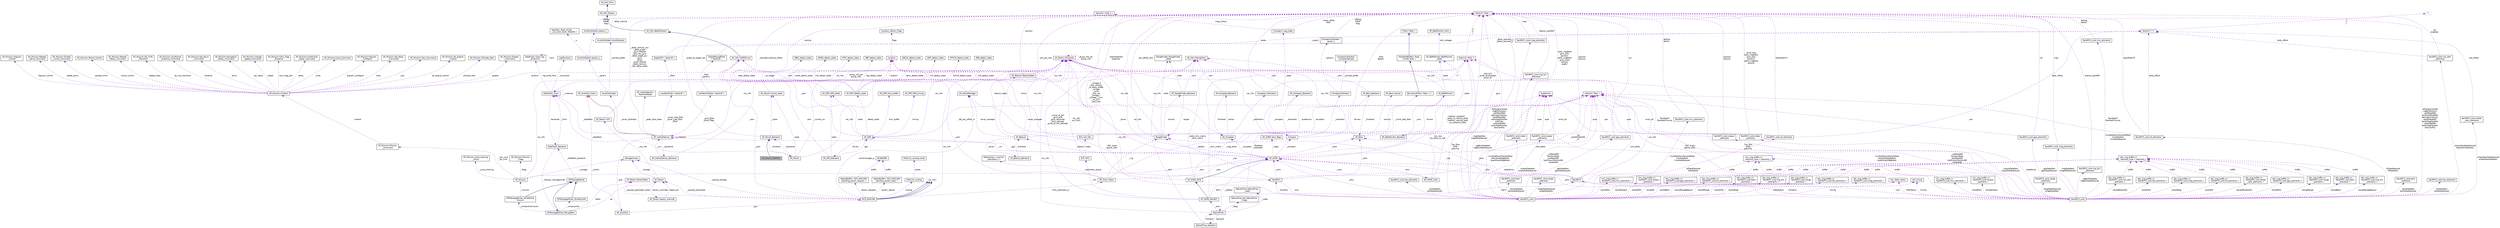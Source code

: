 digraph "AP_Mount_SToRM32"
{
 // INTERACTIVE_SVG=YES
  edge [fontname="Helvetica",fontsize="10",labelfontname="Helvetica",labelfontsize="10"];
  node [fontname="Helvetica",fontsize="10",shape=record];
  Node1 [label="AP_Mount_SToRM32",height=0.2,width=0.4,color="black", fillcolor="grey75", style="filled", fontcolor="black"];
  Node2 -> Node1 [dir="back",color="midnightblue",fontsize="10",style="solid",fontname="Helvetica"];
  Node2 [label="AP_Mount_Backend",height=0.2,width=0.4,color="black", fillcolor="white", style="filled",URL="$classAP__Mount__Backend.html"];
  Node3 -> Node2 [dir="back",color="darkorchid3",fontsize="10",style="dashed",label=" _frontend" ,fontname="Helvetica"];
  Node3 [label="AP_Mount",height=0.2,width=0.4,color="black", fillcolor="white", style="filled",URL="$classAP__Mount.html"];
  Node4 -> Node3 [dir="back",color="darkorchid3",fontsize="10",style="dashed",label=" _dataflash" ,fontname="Helvetica"];
  Node4 [label="DataFlash_Class",height=0.2,width=0.4,color="black", fillcolor="white", style="filled",URL="$classDataFlash__Class.html"];
  Node5 -> Node4 [dir="back",color="darkorchid3",fontsize="10",style="dashed",label=" log_write_fmts" ,fontname="Helvetica"];
  Node5 [label="DataFlash_Class::log\l_write_fmt",height=0.2,width=0.4,color="black", fillcolor="white", style="filled",URL="$structDataFlash__Class_1_1log__write__fmt.html"];
  Node5 -> Node5 [dir="back",color="darkorchid3",fontsize="10",style="dashed",label=" next" ,fontname="Helvetica"];
  Node6 -> Node4 [dir="back",color="darkorchid3",fontsize="10",style="dashed",label=" _structures" ,fontname="Helvetica"];
  Node6 [label="LogStructure",height=0.2,width=0.4,color="black", fillcolor="white", style="filled",URL="$structLogStructure.html"];
  Node4 -> Node4 [dir="back",color="darkorchid3",fontsize="10",style="dashed",label=" _instance" ,fontname="Helvetica"];
  Node7 -> Node4 [dir="back",color="darkorchid3",fontsize="10",style="dashed",label=" backends" ,fontname="Helvetica"];
  Node7 [label="DataFlash_Backend",height=0.2,width=0.4,color="black", fillcolor="white", style="filled",URL="$classDataFlash__Backend.html"];
  Node4 -> Node7 [dir="back",color="darkorchid3",fontsize="10",style="dashed",label=" _front" ,fontname="Helvetica"];
  Node8 -> Node7 [dir="back",color="darkorchid3",fontsize="10",style="dashed",label=" _startup_messagewriter" ,fontname="Helvetica"];
  Node8 [label="DFMessageWriter_DFLogStart",height=0.2,width=0.4,color="black", fillcolor="white", style="filled",URL="$classDFMessageWriter__DFLogStart.html"];
  Node9 -> Node8 [dir="back",color="midnightblue",fontsize="10",style="solid",fontname="Helvetica"];
  Node9 [label="DFMessageWriter",height=0.2,width=0.4,color="black", fillcolor="white", style="filled",URL="$classDFMessageWriter.html"];
  Node7 -> Node9 [dir="back",color="darkorchid3",fontsize="10",style="dashed",label=" _dataflash_backend" ,fontname="Helvetica"];
  Node10 -> Node8 [dir="back",color="darkorchid3",fontsize="10",style="dashed",label=" _writeentiremission" ,fontname="Helvetica"];
  Node10 [label="DFMessageWriter_WriteEntire\lMission",height=0.2,width=0.4,color="black", fillcolor="white", style="filled",URL="$classDFMessageWriter__WriteEntireMission.html"];
  Node9 -> Node10 [dir="back",color="midnightblue",fontsize="10",style="solid",fontname="Helvetica"];
  Node11 -> Node10 [dir="back",color="darkorchid3",fontsize="10",style="dashed",label=" _mission" ,fontname="Helvetica"];
  Node11 [label="AP_Mission",height=0.2,width=0.4,color="black", fillcolor="white", style="filled",URL="$classAP__Mission.html",tooltip="Object managing Mission. "];
  Node12 -> Node11 [dir="back",color="darkorchid3",fontsize="10",style="dashed",label=" _storage" ,fontname="Helvetica"];
  Node12 [label="StorageAccess",height=0.2,width=0.4,color="black", fillcolor="white", style="filled",URL="$classStorageAccess.html"];
  Node13 -> Node11 [dir="back",color="darkorchid3",fontsize="10",style="dashed",label=" _nav_cmd\n_do_cmd" ,fontname="Helvetica"];
  Node13 [label="AP_Mission::Mission\l_Command",height=0.2,width=0.4,color="black", fillcolor="white", style="filled",URL="$structAP__Mission_1_1Mission__Command.html"];
  Node14 -> Node13 [dir="back",color="darkorchid3",fontsize="10",style="dashed",label=" content" ,fontname="Helvetica"];
  Node14 [label="AP_Mission::Content",height=0.2,width=0.4,color="black", fillcolor="white", style="filled",URL="$unionAP__Mission_1_1Content.html"];
  Node15 -> Node14 [dir="back",color="darkorchid3",fontsize="10",style="dashed",label=" guided_limits" ,fontname="Helvetica"];
  Node15 [label="AP_Mission::Guided\l_Limits_Command",height=0.2,width=0.4,color="black", fillcolor="white", style="filled",URL="$structAP__Mission_1_1Guided__Limits__Command.html"];
  Node16 -> Node14 [dir="back",color="darkorchid3",fontsize="10",style="dashed",label=" mount_control" ,fontname="Helvetica"];
  Node16 [label="AP_Mission::Mount_Control",height=0.2,width=0.4,color="black", fillcolor="white", style="filled",URL="$structAP__Mission_1_1Mount__Control.html"];
  Node17 -> Node14 [dir="back",color="darkorchid3",fontsize="10",style="dashed",label=" repeat_relay" ,fontname="Helvetica"];
  Node17 [label="AP_Mission::Repeat\l_Relay_Command",height=0.2,width=0.4,color="black", fillcolor="white", style="filled",URL="$structAP__Mission_1_1Repeat__Relay__Command.html"];
  Node18 -> Node14 [dir="back",color="darkorchid3",fontsize="10",style="dashed",label=" do_vtol_transition" ,fontname="Helvetica"];
  Node18 [label="AP_Mission::Do_VTOL\l_Transition",height=0.2,width=0.4,color="black", fillcolor="white", style="filled",URL="$structAP__Mission_1_1Do__VTOL__Transition.html"];
  Node19 -> Node14 [dir="back",color="darkorchid3",fontsize="10",style="dashed",label=" distance" ,fontname="Helvetica"];
  Node19 [label="AP_Mission::Conditional\l_Distance_Command",height=0.2,width=0.4,color="black", fillcolor="white", style="filled",URL="$structAP__Mission_1_1Conditional__Distance__Command.html"];
  Node20 -> Node14 [dir="back",color="darkorchid3",fontsize="10",style="dashed",label=" servo" ,fontname="Helvetica"];
  Node20 [label="AP_Mission::Set_Servo\l_Command",height=0.2,width=0.4,color="black", fillcolor="white", style="filled",URL="$structAP__Mission_1_1Set__Servo__Command.html"];
  Node21 -> Node14 [dir="back",color="darkorchid3",fontsize="10",style="dashed",label=" nav_delay" ,fontname="Helvetica"];
  Node21 [label="AP_Mission::Navigation\l_Delay_Command",height=0.2,width=0.4,color="black", fillcolor="white", style="filled",URL="$structAP__Mission_1_1Navigation__Delay__Command.html"];
  Node22 -> Node14 [dir="back",color="darkorchid3",fontsize="10",style="dashed",label=" speed" ,fontname="Helvetica"];
  Node22 [label="AP_Mission::Change\l_Speed_Command",height=0.2,width=0.4,color="black", fillcolor="white", style="filled",URL="$structAP__Mission_1_1Change__Speed__Command.html"];
  Node23 -> Node14 [dir="back",color="darkorchid3",fontsize="10",style="dashed",label=" cam_trigg_dist" ,fontname="Helvetica"];
  Node23 [label="AP_Mission::Cam_Trigg\l_Distance",height=0.2,width=0.4,color="black", fillcolor="white", style="filled",URL="$structAP__Mission_1_1Cam__Trigg__Distance.html"];
  Node24 -> Node14 [dir="back",color="darkorchid3",fontsize="10",style="dashed",label=" delay" ,fontname="Helvetica"];
  Node24 [label="AP_Mission::Conditional\l_Delay_Command",height=0.2,width=0.4,color="black", fillcolor="white", style="filled",URL="$structAP__Mission_1_1Conditional__Delay__Command.html"];
  Node25 -> Node14 [dir="back",color="darkorchid3",fontsize="10",style="dashed",label=" jump" ,fontname="Helvetica"];
  Node25 [label="AP_Mission::Jump_Command",height=0.2,width=0.4,color="black", fillcolor="white", style="filled",URL="$structAP__Mission_1_1Jump__Command.html"];
  Node26 -> Node14 [dir="back",color="darkorchid3",fontsize="10",style="dashed",label=" location" ,fontname="Helvetica"];
  Node26 [label="Location",height=0.2,width=0.4,color="black", fillcolor="white", style="filled",URL="$structLocation.html"];
  Node27 -> Node26 [dir="back",color="darkorchid3",fontsize="10",style="dashed",label=" flags" ,fontname="Helvetica"];
  Node27 [label="Location_Option_Flags",height=0.2,width=0.4,color="black", fillcolor="white", style="filled",URL="$structLocation__Option__Flags.html"];
  Node28 -> Node14 [dir="back",color="darkorchid3",fontsize="10",style="dashed",label=" digicam_configure" ,fontname="Helvetica"];
  Node28 [label="AP_Mission::Digicam\l_Configure",height=0.2,width=0.4,color="black", fillcolor="white", style="filled",URL="$structAP__Mission_1_1Digicam__Configure.html"];
  Node29 -> Node14 [dir="back",color="darkorchid3",fontsize="10",style="dashed",label=" relay" ,fontname="Helvetica"];
  Node29 [label="AP_Mission::Set_Relay\l_Command",height=0.2,width=0.4,color="black", fillcolor="white", style="filled",URL="$structAP__Mission_1_1Set__Relay__Command.html"];
  Node30 -> Node14 [dir="back",color="darkorchid3",fontsize="10",style="dashed",label=" yaw" ,fontname="Helvetica"];
  Node30 [label="AP_Mission::Yaw_Command",height=0.2,width=0.4,color="black", fillcolor="white", style="filled",URL="$structAP__Mission_1_1Yaw__Command.html"];
  Node31 -> Node14 [dir="back",color="darkorchid3",fontsize="10",style="dashed",label=" do_engine_control" ,fontname="Helvetica"];
  Node31 [label="AP_Mission::Do_Engine\l_Control",height=0.2,width=0.4,color="black", fillcolor="white", style="filled",URL="$structAP__Mission_1_1Do__Engine__Control.html"];
  Node32 -> Node14 [dir="back",color="darkorchid3",fontsize="10",style="dashed",label=" altitude_wait" ,fontname="Helvetica"];
  Node32 [label="AP_Mission::Altitude_Wait",height=0.2,width=0.4,color="black", fillcolor="white", style="filled",URL="$structAP__Mission_1_1Altitude__Wait.html"];
  Node33 -> Node14 [dir="back",color="darkorchid3",fontsize="10",style="dashed",label=" gripper" ,fontname="Helvetica"];
  Node33 [label="AP_Mission::Gripper\l_Command",height=0.2,width=0.4,color="black", fillcolor="white", style="filled",URL="$structAP__Mission_1_1Gripper__Command.html"];
  Node34 -> Node14 [dir="back",color="darkorchid3",fontsize="10",style="dashed",label=" digicam_control" ,fontname="Helvetica"];
  Node34 [label="AP_Mission::Digicam\l_Control",height=0.2,width=0.4,color="black", fillcolor="white", style="filled",URL="$structAP__Mission_1_1Digicam__Control.html"];
  Node35 -> Node14 [dir="back",color="darkorchid3",fontsize="10",style="dashed",label=" repeat_servo" ,fontname="Helvetica"];
  Node35 [label="AP_Mission::Repeat\l_Servo_Command",height=0.2,width=0.4,color="black", fillcolor="white", style="filled",URL="$structAP__Mission_1_1Repeat__Servo__Command.html"];
  Node36 -> Node11 [dir="back",color="darkorchid3",fontsize="10",style="dashed",label=" var_info" ,fontname="Helvetica"];
  Node36 [label="AP_Param::GroupInfo",height=0.2,width=0.4,color="black", fillcolor="white", style="filled",URL="$structAP__Param_1_1GroupInfo.html"];
  Node36 -> Node36 [dir="back",color="darkorchid3",fontsize="10",style="dashed",label=" group_info_ptr\ngroup_info" ,fontname="Helvetica"];
  Node37 -> Node11 [dir="back",color="darkorchid3",fontsize="10",style="dashed",label=" _flags" ,fontname="Helvetica"];
  Node37 [label="AP_Mission::Mission\l_Flags",height=0.2,width=0.4,color="black", fillcolor="white", style="filled",URL="$structAP__Mission_1_1Mission__Flags.html"];
  Node38 -> Node11 [dir="back",color="darkorchid3",fontsize="10",style="dashed",label=" _ahrs" ,fontname="Helvetica"];
  Node38 [label="AP_AHRS",height=0.2,width=0.4,color="black", fillcolor="white", style="filled",URL="$classAP__AHRS.html"];
  Node39 -> Node38 [dir="back",color="darkorchid3",fontsize="10",style="dashed",label=" _rotation_autopilot\l_body_to_vehicle_body\n_rotation_vehicle_body\l_to_autopilot_body" ,fontname="Helvetica"];
  Node39 [label="Matrix3\< float \>",height=0.2,width=0.4,color="black", fillcolor="white", style="filled",URL="$classMatrix3.html"];
  Node40 -> Node39 [dir="back",color="darkorchid3",fontsize="10",style="dashed",label=" a\nb\nc" ,fontname="Helvetica"];
  Node40 [label="Vector3\< float \>",height=0.2,width=0.4,color="black", fillcolor="white", style="filled",URL="$classVector3.html"];
  Node41 -> Node38 [dir="back",color="darkorchid3",fontsize="10",style="dashed",label=" _flags" ,fontname="Helvetica"];
  Node41 [label="AP_AHRS::ahrs_flags",height=0.2,width=0.4,color="black", fillcolor="white", style="filled",URL="$structAP__AHRS_1_1ahrs__flags.html"];
  Node42 -> Node38 [dir="back",color="darkorchid3",fontsize="10",style="dashed",label=" _baro" ,fontname="Helvetica"];
  Node42 [label="AP_Baro",height=0.2,width=0.4,color="black", fillcolor="white", style="filled",URL="$classAP__Baro.html"];
  Node43 -> Node42 [dir="back",color="darkorchid3",fontsize="10",style="dashed",label=" sensors" ,fontname="Helvetica"];
  Node43 [label="AP_Baro::sensor",height=0.2,width=0.4,color="black", fillcolor="white", style="filled",URL="$structAP__Baro_1_1sensor.html"];
  Node44 -> Node42 [dir="back",color="darkorchid3",fontsize="10",style="dashed",label=" _climb_rate_filter" ,fontname="Helvetica"];
  Node44 [label="DerivativeFilter\< float, 7 \>",height=0.2,width=0.4,color="black", fillcolor="white", style="filled",URL="$classDerivativeFilter.html"];
  Node45 -> Node44 [dir="back",color="midnightblue",fontsize="10",style="solid",fontname="Helvetica"];
  Node45 [label="FilterWithBuffer\< float,\l FILTER_SIZE \>",height=0.2,width=0.4,color="black", fillcolor="white", style="filled",URL="$classFilterWithBuffer.html"];
  Node46 -> Node45 [dir="back",color="midnightblue",fontsize="10",style="solid",fontname="Helvetica"];
  Node46 [label="Filter\< float \>",height=0.2,width=0.4,color="black", fillcolor="white", style="filled",URL="$classFilter.html"];
  Node36 -> Node42 [dir="back",color="darkorchid3",fontsize="10",style="dashed",label=" var_info" ,fontname="Helvetica"];
  Node47 -> Node42 [dir="back",color="darkorchid3",fontsize="10",style="dashed",label=" drivers" ,fontname="Helvetica"];
  Node47 [label="AP_Baro_Backend",height=0.2,width=0.4,color="black", fillcolor="white", style="filled",URL="$classAP__Baro__Backend.html"];
  Node42 -> Node47 [dir="back",color="darkorchid3",fontsize="10",style="dashed",label=" _frontend" ,fontname="Helvetica"];
  Node48 -> Node47 [dir="back",color="darkorchid3",fontsize="10",style="dashed",label=" _sem" ,fontname="Helvetica"];
  Node48 [label="AP_HAL::Semaphore",height=0.2,width=0.4,color="black", fillcolor="white", style="filled",URL="$classAP__HAL_1_1Semaphore.html"];
  Node49 -> Node38 [dir="back",color="darkorchid3",fontsize="10",style="dashed",label=" _optflow" ,fontname="Helvetica"];
  Node49 [label="OpticalFlow",height=0.2,width=0.4,color="black", fillcolor="white", style="filled",URL="$classOpticalFlow.html"];
  Node50 -> Node49 [dir="back",color="darkorchid3",fontsize="10",style="dashed",label=" _ahrs" ,fontname="Helvetica"];
  Node50 [label="AP_AHRS_NavEKF",height=0.2,width=0.4,color="black", fillcolor="white", style="filled",URL="$classAP__AHRS__NavEKF.html"];
  Node51 -> Node50 [dir="back",color="midnightblue",fontsize="10",style="solid",fontname="Helvetica"];
  Node51 [label="AP_AHRS_DCM",height=0.2,width=0.4,color="black", fillcolor="white", style="filled",URL="$classAP__AHRS__DCM.html"];
  Node38 -> Node51 [dir="back",color="midnightblue",fontsize="10",style="solid",fontname="Helvetica"];
  Node39 -> Node51 [dir="back",color="darkorchid3",fontsize="10",style="dashed",label=" _body_dcm_matrix\n_dcm_matrix" ,fontname="Helvetica"];
  Node40 -> Node51 [dir="back",color="darkorchid3",fontsize="10",style="dashed",label=" _omega_P\n_last_velocity\n_ra_delay_buffer\n_omega\n_wind\n_last_vel\n_omega_I\n_omega_I_sum\n_ra_sum\n_last_fuse\n..." ,fontname="Helvetica"];
  Node52 -> Node51 [dir="back",color="darkorchid3",fontsize="10",style="dashed",label=" _mag_earth" ,fontname="Helvetica"];
  Node52 [label="Vector2\< float \>",height=0.2,width=0.4,color="black", fillcolor="white", style="filled",URL="$structVector2.html"];
  Node39 -> Node50 [dir="back",color="darkorchid3",fontsize="10",style="dashed",label=" _dcm_matrix" ,fontname="Helvetica"];
  Node53 -> Node50 [dir="back",color="darkorchid3",fontsize="10",style="dashed",label=" EKF2" ,fontname="Helvetica"];
  Node53 [label="NavEKF2",height=0.2,width=0.4,color="black", fillcolor="white", style="filled",URL="$classNavEKF2.html"];
  Node42 -> Node53 [dir="back",color="darkorchid3",fontsize="10",style="dashed",label=" _baro" ,fontname="Helvetica"];
  Node36 -> Node53 [dir="back",color="darkorchid3",fontsize="10",style="dashed",label=" var_info" ,fontname="Helvetica"];
  Node52 -> Node53 [dir="back",color="darkorchid3",fontsize="10",style="dashed",label=" core_delta" ,fontname="Helvetica"];
  Node54 -> Node53 [dir="back",color="darkorchid3",fontsize="10",style="dashed",label=" _rng" ,fontname="Helvetica"];
  Node54 [label="RangeFinder",height=0.2,width=0.4,color="black", fillcolor="white", style="filled",URL="$classRangeFinder.html"];
  Node55 -> Node54 [dir="back",color="darkorchid3",fontsize="10",style="dashed",label=" serial_manager" ,fontname="Helvetica"];
  Node55 [label="AP_SerialManager",height=0.2,width=0.4,color="black", fillcolor="white", style="filled",URL="$classAP__SerialManager.html"];
  Node56 -> Node55 [dir="back",color="darkorchid3",fontsize="10",style="dashed",label=" uart" ,fontname="Helvetica"];
  Node56 [label="AP_HAL::UARTDriver",height=0.2,width=0.4,color="black", fillcolor="white", style="filled",URL="$classAP__HAL_1_1UARTDriver.html"];
  Node57 -> Node56 [dir="back",color="midnightblue",fontsize="10",style="solid",fontname="Helvetica"];
  Node57 [label="AP_HAL::BetterStream",height=0.2,width=0.4,color="black", fillcolor="white", style="filled",URL="$classAP__HAL_1_1BetterStream.html"];
  Node58 -> Node57 [dir="back",color="midnightblue",fontsize="10",style="solid",fontname="Helvetica"];
  Node58 [label="AP_HAL::Stream",height=0.2,width=0.4,color="black", fillcolor="white", style="filled",URL="$classAP__HAL_1_1Stream.html"];
  Node59 -> Node58 [dir="back",color="midnightblue",fontsize="10",style="solid",fontname="Helvetica"];
  Node59 [label="AP_HAL::Print",height=0.2,width=0.4,color="black", fillcolor="white", style="filled",URL="$classAP__HAL_1_1Print.html"];
  Node36 -> Node55 [dir="back",color="darkorchid3",fontsize="10",style="dashed",label=" var_info" ,fontname="Helvetica"];
  Node60 -> Node54 [dir="back",color="darkorchid3",fontsize="10",style="dashed",label=" state" ,fontname="Helvetica"];
  Node60 [label="RangeFinder::RangeFinder\l_State",height=0.2,width=0.4,color="black", fillcolor="white", style="filled",URL="$structRangeFinder_1_1RangeFinder__State.html"];
  Node36 -> Node54 [dir="back",color="darkorchid3",fontsize="10",style="dashed",label=" var_info" ,fontname="Helvetica"];
  Node40 -> Node54 [dir="back",color="darkorchid3",fontsize="10",style="dashed",label=" pos_offset_zero" ,fontname="Helvetica"];
  Node61 -> Node54 [dir="back",color="darkorchid3",fontsize="10",style="dashed",label=" drivers" ,fontname="Helvetica"];
  Node61 [label="AP_RangeFinder_Backend",height=0.2,width=0.4,color="black", fillcolor="white", style="filled",URL="$classAP__RangeFinder__Backend.html"];
  Node60 -> Node61 [dir="back",color="darkorchid3",fontsize="10",style="dashed",label=" state" ,fontname="Helvetica"];
  Node48 -> Node61 [dir="back",color="darkorchid3",fontsize="10",style="dashed",label=" _sem" ,fontname="Helvetica"];
  Node54 -> Node61 [dir="back",color="darkorchid3",fontsize="10",style="dashed",label=" ranger" ,fontname="Helvetica"];
  Node38 -> Node53 [dir="back",color="darkorchid3",fontsize="10",style="dashed",label=" _ahrs" ,fontname="Helvetica"];
  Node62 -> Node53 [dir="back",color="darkorchid3",fontsize="10",style="dashed",label=" core" ,fontname="Helvetica"];
  Node62 [label="NavEKF2_core",height=0.2,width=0.4,color="black", fillcolor="white", style="filled",URL="$classNavEKF2__core.html"];
  Node63 -> Node62 [dir="back",color="darkorchid3",fontsize="10",style="dashed",label=" magDataNew\nmagDataDelayed" ,fontname="Helvetica"];
  Node63 [label="NavEKF2_core::mag_elements",height=0.2,width=0.4,color="black", fillcolor="white", style="filled",URL="$structNavEKF2__core_1_1mag__elements.html"];
  Node40 -> Node63 [dir="back",color="darkorchid3",fontsize="10",style="dashed",label=" mag" ,fontname="Helvetica"];
  Node39 -> Node62 [dir="back",color="darkorchid3",fontsize="10",style="dashed",label=" Tbn_flow\nDCM\nprevTnb" ,fontname="Helvetica"];
  Node53 -> Node62 [dir="back",color="darkorchid3",fontsize="10",style="dashed",label=" frontend" ,fontname="Helvetica"];
  Node64 -> Node62 [dir="back",color="darkorchid3",fontsize="10",style="dashed",label=" baroDataNew\nbaroDataDelayed" ,fontname="Helvetica"];
  Node64 [label="NavEKF2_core::baro\l_elements",height=0.2,width=0.4,color="black", fillcolor="white", style="filled",URL="$structNavEKF2__core_1_1baro__elements.html"];
  Node65 -> Node62 [dir="back",color="darkorchid3",fontsize="10",style="dashed",label=" storedIMU" ,fontname="Helvetica"];
  Node65 [label="imu_ring_buffer_t\<\l NavEKF2_core::imu_elements \>",height=0.2,width=0.4,color="black", fillcolor="white", style="filled",URL="$classimu__ring__buffer__t.html"];
  Node66 -> Node65 [dir="back",color="darkorchid3",fontsize="10",style="dashed",label=" buffer" ,fontname="Helvetica"];
  Node66 [label="imu_ring_buffer_t\<\l element_type \>::element_t",height=0.2,width=0.4,color="black", fillcolor="white", style="filled",URL="$structimu__ring__buffer__t_1_1element__t.html"];
  Node67 -> Node62 [dir="back",color="darkorchid3",fontsize="10",style="dashed",label=" rngBcnDataNew\nrngBcnDataDelayed" ,fontname="Helvetica"];
  Node67 [label="NavEKF2_core::rng_bcn\l_elements",height=0.2,width=0.4,color="black", fillcolor="white", style="filled",URL="$structNavEKF2__core_1_1rng__bcn__elements.html"];
  Node40 -> Node67 [dir="back",color="darkorchid3",fontsize="10",style="dashed",label=" beacon_posNED" ,fontname="Helvetica"];
  Node68 -> Node62 [dir="back",color="darkorchid3",fontsize="10",style="dashed",label=" ofDataDelayed\nofDataNew" ,fontname="Helvetica"];
  Node68 [label="NavEKF2_core::of_elements",height=0.2,width=0.4,color="black", fillcolor="white", style="filled",URL="$structNavEKF2__core_1_1of__elements.html"];
  Node40 -> Node68 [dir="back",color="darkorchid3",fontsize="10",style="dashed",label=" bodyRadXYZ" ,fontname="Helvetica"];
  Node69 -> Node68 [dir="back",color="darkorchid3",fontsize="10",style="dashed",label=" body_offset" ,fontname="Helvetica"];
  Node69 [label="Vector3\< T \>",height=0.2,width=0.4,color="black", fillcolor="white", style="filled",URL="$classVector3.html"];
  Node70 -> Node69 [dir="back",color="darkorchid3",fontsize="10",style="dashed",label=" x\ny\nz" ,fontname="Helvetica"];
  Node70 [label="T",height=0.2,width=0.4,color="grey75", fillcolor="white", style="filled"];
  Node52 -> Node68 [dir="back",color="darkorchid3",fontsize="10",style="dashed",label=" flowRadXY\nflowRadXYcomp" ,fontname="Helvetica"];
  Node71 -> Node62 [dir="back",color="darkorchid3",fontsize="10",style="dashed",label=" storedGPS" ,fontname="Helvetica"];
  Node71 [label="obs_ring_buffer_t\<\l NavEKF2_core::gps_elements \>",height=0.2,width=0.4,color="black", fillcolor="white", style="filled",URL="$classobs__ring__buffer__t.html"];
  Node72 -> Node71 [dir="back",color="darkorchid3",fontsize="10",style="dashed",label=" buffer" ,fontname="Helvetica"];
  Node72 [label="obs_ring_buffer_t\<\l element_type \>::element_t",height=0.2,width=0.4,color="black", fillcolor="white", style="filled",URL="$structobs__ring__buffer__t_1_1element__t.html"];
  Node73 -> Node62 [dir="back",color="darkorchid3",fontsize="10",style="dashed",label=" timing" ,fontname="Helvetica"];
  Node73 [label="ekf_timing",height=0.2,width=0.4,color="black", fillcolor="white", style="filled",URL="$structekf__timing.html"];
  Node74 -> Node62 [dir="back",color="darkorchid3",fontsize="10",style="dashed",label=" tasDataNew\ntasDataDelayed" ,fontname="Helvetica"];
  Node74 [label="NavEKF2_core::tas_elements",height=0.2,width=0.4,color="black", fillcolor="white", style="filled",URL="$structNavEKF2__core_1_1tas__elements.html"];
  Node75 -> Node62 [dir="back",color="darkorchid3",fontsize="10",style="dashed",label=" imuQuatDownSampleNew\nprevQuatMagReset\nquatAtLastMagReset" ,fontname="Helvetica"];
  Node75 [label="Quaternion",height=0.2,width=0.4,color="black", fillcolor="white", style="filled",URL="$classQuaternion.html"];
  Node76 -> Node62 [dir="back",color="darkorchid3",fontsize="10",style="dashed",label=" stateStruct" ,fontname="Helvetica"];
  Node76 [label="NavEKF2_core::state\l_elements",height=0.2,width=0.4,color="black", fillcolor="white", style="filled",URL="$structNavEKF2__core_1_1state__elements.html"];
  Node75 -> Node76 [dir="back",color="darkorchid3",fontsize="10",style="dashed",label=" quat" ,fontname="Helvetica"];
  Node40 -> Node76 [dir="back",color="darkorchid3",fontsize="10",style="dashed",label=" body_magfield\ngyro_bias\nposition\nearth_magfield\ngyro_scale\nvelocity\nangErr" ,fontname="Helvetica"];
  Node52 -> Node76 [dir="back",color="darkorchid3",fontsize="10",style="dashed",label=" wind_vel" ,fontname="Helvetica"];
  Node77 -> Node62 [dir="back",color="darkorchid3",fontsize="10",style="dashed",label=" storedOF" ,fontname="Helvetica"];
  Node77 [label="obs_ring_buffer_t\<\l NavEKF2_core::of_elements \>",height=0.2,width=0.4,color="black", fillcolor="white", style="filled",URL="$classobs__ring__buffer__t.html"];
  Node72 -> Node77 [dir="back",color="darkorchid3",fontsize="10",style="dashed",label=" buffer" ,fontname="Helvetica"];
  Node78 -> Node62 [dir="back",color="darkorchid3",fontsize="10",style="dashed",label=" imuDataDownSampledNew\nimuDataNew\nimuDataDelayed" ,fontname="Helvetica"];
  Node78 [label="NavEKF2_core::imu_elements",height=0.2,width=0.4,color="black", fillcolor="white", style="filled",URL="$structNavEKF2__core_1_1imu__elements.html"];
  Node40 -> Node78 [dir="back",color="darkorchid3",fontsize="10",style="dashed",label=" delAng\ndelVel" ,fontname="Helvetica"];
  Node40 -> Node62 [dir="back",color="darkorchid3",fontsize="10",style="dashed",label=" delAngCorrected\nrngBcnPosSum\nvelOffsetNED\ndelAngCorrection\nearthRateNED\nearthMagFieldVar\ntiltErrVec\nvelDotNEDfilt\nbodyMagFieldVar\nreceiverPos\n..." ,fontname="Helvetica"];
  Node79 -> Node62 [dir="back",color="darkorchid3",fontsize="10",style="dashed",label=" filterStatus" ,fontname="Helvetica"];
  Node79 [label="nav_filter_status",height=0.2,width=0.4,color="black", fillcolor="white", style="filled",URL="$unionnav__filter__status.html"];
  Node80 -> Node62 [dir="back",color="darkorchid3",fontsize="10",style="dashed",label=" outputDataNew\noutputDataDelayed" ,fontname="Helvetica"];
  Node80 [label="NavEKF2_core::output\l_elements",height=0.2,width=0.4,color="black", fillcolor="white", style="filled",URL="$structNavEKF2__core_1_1output__elements.html"];
  Node75 -> Node80 [dir="back",color="darkorchid3",fontsize="10",style="dashed",label=" quat" ,fontname="Helvetica"];
  Node40 -> Node80 [dir="back",color="darkorchid3",fontsize="10",style="dashed",label=" position\nvelocity" ,fontname="Helvetica"];
  Node81 -> Node62 [dir="back",color="darkorchid3",fontsize="10",style="dashed",label=" gpsDataNew\ngpsDataDelayed" ,fontname="Helvetica"];
  Node81 [label="NavEKF2_core::gps_elements",height=0.2,width=0.4,color="black", fillcolor="white", style="filled",URL="$structNavEKF2__core_1_1gps__elements.html"];
  Node40 -> Node81 [dir="back",color="darkorchid3",fontsize="10",style="dashed",label=" vel" ,fontname="Helvetica"];
  Node52 -> Node81 [dir="back",color="darkorchid3",fontsize="10",style="dashed",label=" pos" ,fontname="Helvetica"];
  Node52 -> Node62 [dir="back",color="darkorchid3",fontsize="10",style="dashed",label=" velResetNE\nflowGyroBias\nposResetNE\nlastKnownPositionNE\nheldVelNE" ,fontname="Helvetica"];
  Node82 -> Node62 [dir="back",color="darkorchid3",fontsize="10",style="dashed",label=" storedBaro" ,fontname="Helvetica"];
  Node82 [label="obs_ring_buffer_t\<\l NavEKF2_core::baro\l_elements \>",height=0.2,width=0.4,color="black", fillcolor="white", style="filled",URL="$classobs__ring__buffer__t.html"];
  Node72 -> Node82 [dir="back",color="darkorchid3",fontsize="10",style="dashed",label=" buffer" ,fontname="Helvetica"];
  Node83 -> Node62 [dir="back",color="darkorchid3",fontsize="10",style="dashed",label=" storedRangeBeacon" ,fontname="Helvetica"];
  Node83 [label="obs_ring_buffer_t\<\l NavEKF2_core::rng_bcn\l_elements \>",height=0.2,width=0.4,color="black", fillcolor="white", style="filled",URL="$classobs__ring__buffer__t.html"];
  Node72 -> Node83 [dir="back",color="darkorchid3",fontsize="10",style="dashed",label=" buffer" ,fontname="Helvetica"];
  Node84 -> Node62 [dir="back",color="darkorchid3",fontsize="10",style="dashed",label=" storedRange" ,fontname="Helvetica"];
  Node84 [label="obs_ring_buffer_t\<\l NavEKF2_core::range\l_elements \>",height=0.2,width=0.4,color="black", fillcolor="white", style="filled",URL="$classobs__ring__buffer__t.html"];
  Node72 -> Node84 [dir="back",color="darkorchid3",fontsize="10",style="dashed",label=" buffer" ,fontname="Helvetica"];
  Node85 -> Node62 [dir="back",color="darkorchid3",fontsize="10",style="dashed",label=" storedTAS" ,fontname="Helvetica"];
  Node85 [label="obs_ring_buffer_t\<\l NavEKF2_core::tas_elements \>",height=0.2,width=0.4,color="black", fillcolor="white", style="filled",URL="$classobs__ring__buffer__t.html"];
  Node72 -> Node85 [dir="back",color="darkorchid3",fontsize="10",style="dashed",label=" buffer" ,fontname="Helvetica"];
  Node38 -> Node62 [dir="back",color="darkorchid3",fontsize="10",style="dashed",label=" _ahrs" ,fontname="Helvetica"];
  Node86 -> Node62 [dir="back",color="darkorchid3",fontsize="10",style="dashed",label=" storedMag" ,fontname="Helvetica"];
  Node86 [label="obs_ring_buffer_t\<\l NavEKF2_core::mag_elements \>",height=0.2,width=0.4,color="black", fillcolor="white", style="filled",URL="$classobs__ring__buffer__t.html"];
  Node72 -> Node86 [dir="back",color="darkorchid3",fontsize="10",style="dashed",label=" buffer" ,fontname="Helvetica"];
  Node87 -> Node62 [dir="back",color="darkorchid3",fontsize="10",style="dashed",label=" rangeDataDelayed\nrangeDataNew" ,fontname="Helvetica"];
  Node87 [label="NavEKF2_core::range\l_elements",height=0.2,width=0.4,color="black", fillcolor="white", style="filled",URL="$structNavEKF2__core_1_1range__elements.html"];
  Node26 -> Node62 [dir="back",color="darkorchid3",fontsize="10",style="dashed",label=" EKF_origin\ngpsloc_prev" ,fontname="Helvetica"];
  Node88 -> Node62 [dir="back",color="darkorchid3",fontsize="10",style="dashed",label=" storedOutput" ,fontname="Helvetica"];
  Node88 [label="imu_ring_buffer_t\<\l NavEKF2_core::output\l_elements \>",height=0.2,width=0.4,color="black", fillcolor="white", style="filled",URL="$classimu__ring__buffer__t.html"];
  Node66 -> Node88 [dir="back",color="darkorchid3",fontsize="10",style="dashed",label=" buffer" ,fontname="Helvetica"];
  Node89 -> Node50 [dir="back",color="darkorchid3",fontsize="10",style="dashed",label=" EKF3" ,fontname="Helvetica"];
  Node89 [label="NavEKF3",height=0.2,width=0.4,color="black", fillcolor="white", style="filled",URL="$classNavEKF3.html"];
  Node90 -> Node89 [dir="back",color="darkorchid3",fontsize="10",style="dashed",label=" core" ,fontname="Helvetica"];
  Node90 [label="NavEKF3_core",height=0.2,width=0.4,color="black", fillcolor="white", style="filled",URL="$classNavEKF3__core.html"];
  Node91 -> Node90 [dir="back",color="darkorchid3",fontsize="10",style="dashed",label=" storedMag" ,fontname="Helvetica"];
  Node91 [label="obs_ring_buffer_t\<\l NavEKF3_core::mag_elements \>",height=0.2,width=0.4,color="black", fillcolor="white", style="filled",URL="$classobs__ring__buffer__t.html"];
  Node72 -> Node91 [dir="back",color="darkorchid3",fontsize="10",style="dashed",label=" buffer" ,fontname="Helvetica"];
  Node92 -> Node90 [dir="back",color="darkorchid3",fontsize="10",style="dashed",label=" outputDataNew\noutputDataDelayed" ,fontname="Helvetica"];
  Node92 [label="NavEKF3_core::output\l_elements",height=0.2,width=0.4,color="black", fillcolor="white", style="filled",URL="$structNavEKF3__core_1_1output__elements.html"];
  Node75 -> Node92 [dir="back",color="darkorchid3",fontsize="10",style="dashed",label=" quat" ,fontname="Helvetica"];
  Node40 -> Node92 [dir="back",color="darkorchid3",fontsize="10",style="dashed",label=" position\nvelocity" ,fontname="Helvetica"];
  Node93 -> Node90 [dir="back",color="darkorchid3",fontsize="10",style="dashed",label=" gpsDataNew\ngpsDataDelayed" ,fontname="Helvetica"];
  Node93 [label="NavEKF3_core::gps_elements",height=0.2,width=0.4,color="black", fillcolor="white", style="filled",URL="$structNavEKF3__core_1_1gps__elements.html"];
  Node40 -> Node93 [dir="back",color="darkorchid3",fontsize="10",style="dashed",label=" vel" ,fontname="Helvetica"];
  Node52 -> Node93 [dir="back",color="darkorchid3",fontsize="10",style="dashed",label=" pos" ,fontname="Helvetica"];
  Node39 -> Node90 [dir="back",color="darkorchid3",fontsize="10",style="dashed",label=" Tbn_flow\nDCM\nprevTnb" ,fontname="Helvetica"];
  Node89 -> Node90 [dir="back",color="darkorchid3",fontsize="10",style="dashed",label=" frontend" ,fontname="Helvetica"];
  Node94 -> Node90 [dir="back",color="darkorchid3",fontsize="10",style="dashed",label=" storedOF" ,fontname="Helvetica"];
  Node94 [label="obs_ring_buffer_t\<\l NavEKF3_core::of_elements \>",height=0.2,width=0.4,color="black", fillcolor="white", style="filled",URL="$classobs__ring__buffer__t.html"];
  Node72 -> Node94 [dir="back",color="darkorchid3",fontsize="10",style="dashed",label=" buffer" ,fontname="Helvetica"];
  Node73 -> Node90 [dir="back",color="darkorchid3",fontsize="10",style="dashed",label=" timing" ,fontname="Helvetica"];
  Node95 -> Node90 [dir="back",color="darkorchid3",fontsize="10",style="dashed",label=" wheelOdmDataDelayed\nwheelOdmDataNew" ,fontname="Helvetica"];
  Node95 [label="NavEKF3_core::wheel\l_odm_elements",height=0.2,width=0.4,color="black", fillcolor="white", style="filled",URL="$structNavEKF3__core_1_1wheel__odm__elements.html"];
  Node69 -> Node95 [dir="back",color="darkorchid3",fontsize="10",style="dashed",label=" hub_offset" ,fontname="Helvetica"];
  Node96 -> Node90 [dir="back",color="darkorchid3",fontsize="10",style="dashed",label=" bodyOdmDataDelayed\nbodyOdmDataNew" ,fontname="Helvetica"];
  Node96 [label="NavEKF3_core::vel_odm\l_elements",height=0.2,width=0.4,color="black", fillcolor="white", style="filled",URL="$structNavEKF3__core_1_1vel__odm__elements.html"];
  Node40 -> Node96 [dir="back",color="darkorchid3",fontsize="10",style="dashed",label=" vel\nangRate" ,fontname="Helvetica"];
  Node69 -> Node96 [dir="back",color="darkorchid3",fontsize="10",style="dashed",label=" body_offset" ,fontname="Helvetica"];
  Node75 -> Node90 [dir="back",color="darkorchid3",fontsize="10",style="dashed",label=" imuQuatDownSampleNew\nprevQuatMagReset\nquatAtLastMagReset" ,fontname="Helvetica"];
  Node97 -> Node90 [dir="back",color="darkorchid3",fontsize="10",style="dashed",label=" storedWheelOdm" ,fontname="Helvetica"];
  Node97 [label="obs_ring_buffer_t\<\l NavEKF3_core::wheel\l_odm_elements \>",height=0.2,width=0.4,color="black", fillcolor="white", style="filled",URL="$classobs__ring__buffer__t.html"];
  Node72 -> Node97 [dir="back",color="darkorchid3",fontsize="10",style="dashed",label=" buffer" ,fontname="Helvetica"];
  Node40 -> Node90 [dir="back",color="darkorchid3",fontsize="10",style="dashed",label=" delAngCorrected\nrngBcnPosSum\nvelOffsetNED\nbcnPosOffsetNED\ndelAngCorrection\nearthRateNED\nearthMagFieldVar\nvelDotNEDfilt\nbodyMagFieldVar\nreceiverPos\n..." ,fontname="Helvetica"];
  Node79 -> Node90 [dir="back",color="darkorchid3",fontsize="10",style="dashed",label=" filterStatus" ,fontname="Helvetica"];
  Node98 -> Node90 [dir="back",color="darkorchid3",fontsize="10",style="dashed",label=" magDataNew\nmagDataDelayed" ,fontname="Helvetica"];
  Node98 [label="NavEKF3_core::mag_elements",height=0.2,width=0.4,color="black", fillcolor="white", style="filled",URL="$structNavEKF3__core_1_1mag__elements.html"];
  Node40 -> Node98 [dir="back",color="darkorchid3",fontsize="10",style="dashed",label=" mag" ,fontname="Helvetica"];
  Node52 -> Node90 [dir="back",color="darkorchid3",fontsize="10",style="dashed",label=" velResetNE\nflowGyroBias\nposResetNE\nlastKnownPositionNE\nheldVelNE" ,fontname="Helvetica"];
  Node99 -> Node90 [dir="back",color="darkorchid3",fontsize="10",style="dashed",label=" storedGPS" ,fontname="Helvetica"];
  Node99 [label="obs_ring_buffer_t\<\l NavEKF3_core::gps_elements \>",height=0.2,width=0.4,color="black", fillcolor="white", style="filled",URL="$classobs__ring__buffer__t.html"];
  Node72 -> Node99 [dir="back",color="darkorchid3",fontsize="10",style="dashed",label=" buffer" ,fontname="Helvetica"];
  Node100 -> Node90 [dir="back",color="darkorchid3",fontsize="10",style="dashed",label=" stateStruct" ,fontname="Helvetica"];
  Node100 [label="NavEKF3_core::state\l_elements",height=0.2,width=0.4,color="black", fillcolor="white", style="filled",URL="$structNavEKF3__core_1_1state__elements.html"];
  Node75 -> Node100 [dir="back",color="darkorchid3",fontsize="10",style="dashed",label=" quat" ,fontname="Helvetica"];
  Node40 -> Node100 [dir="back",color="darkorchid3",fontsize="10",style="dashed",label=" accel_bias\nbody_magfield\ngyro_bias\nposition\nearth_magfield\nvelocity" ,fontname="Helvetica"];
  Node52 -> Node100 [dir="back",color="darkorchid3",fontsize="10",style="dashed",label=" wind_vel" ,fontname="Helvetica"];
  Node101 -> Node90 [dir="back",color="darkorchid3",fontsize="10",style="dashed",label=" storedRange" ,fontname="Helvetica"];
  Node101 [label="obs_ring_buffer_t\<\l NavEKF3_core::range\l_elements \>",height=0.2,width=0.4,color="black", fillcolor="white", style="filled",URL="$classobs__ring__buffer__t.html"];
  Node72 -> Node101 [dir="back",color="darkorchid3",fontsize="10",style="dashed",label=" buffer" ,fontname="Helvetica"];
  Node102 -> Node90 [dir="back",color="darkorchid3",fontsize="10",style="dashed",label=" rngBcnDataNew\nrngBcnDataDelayed" ,fontname="Helvetica"];
  Node102 [label="NavEKF3_core::rng_bcn\l_elements",height=0.2,width=0.4,color="black", fillcolor="white", style="filled",URL="$structNavEKF3__core_1_1rng__bcn__elements.html"];
  Node40 -> Node102 [dir="back",color="darkorchid3",fontsize="10",style="dashed",label=" beacon_posNED" ,fontname="Helvetica"];
  Node103 -> Node90 [dir="back",color="darkorchid3",fontsize="10",style="dashed",label=" baroDataNew\nbaroDataDelayed" ,fontname="Helvetica"];
  Node103 [label="NavEKF3_core::baro\l_elements",height=0.2,width=0.4,color="black", fillcolor="white", style="filled",URL="$structNavEKF3__core_1_1baro__elements.html"];
  Node38 -> Node90 [dir="back",color="darkorchid3",fontsize="10",style="dashed",label=" _ahrs" ,fontname="Helvetica"];
  Node104 -> Node90 [dir="back",color="darkorchid3",fontsize="10",style="dashed",label=" storedBaro" ,fontname="Helvetica"];
  Node104 [label="obs_ring_buffer_t\<\l NavEKF3_core::baro\l_elements \>",height=0.2,width=0.4,color="black", fillcolor="white", style="filled",URL="$classobs__ring__buffer__t.html"];
  Node72 -> Node104 [dir="back",color="darkorchid3",fontsize="10",style="dashed",label=" buffer" ,fontname="Helvetica"];
  Node26 -> Node90 [dir="back",color="darkorchid3",fontsize="10",style="dashed",label=" EKF_origin\ngpsloc_prev" ,fontname="Helvetica"];
  Node105 -> Node90 [dir="back",color="darkorchid3",fontsize="10",style="dashed",label=" tasDataNew\ntasDataDelayed" ,fontname="Helvetica"];
  Node105 [label="NavEKF3_core::tas_elements",height=0.2,width=0.4,color="black", fillcolor="white", style="filled",URL="$structNavEKF3__core_1_1tas__elements.html"];
  Node106 -> Node90 [dir="back",color="darkorchid3",fontsize="10",style="dashed",label=" storedIMU" ,fontname="Helvetica"];
  Node106 [label="imu_ring_buffer_t\<\l NavEKF3_core::imu_elements \>",height=0.2,width=0.4,color="black", fillcolor="white", style="filled",URL="$classimu__ring__buffer__t.html"];
  Node66 -> Node106 [dir="back",color="darkorchid3",fontsize="10",style="dashed",label=" buffer" ,fontname="Helvetica"];
  Node107 -> Node90 [dir="back",color="darkorchid3",fontsize="10",style="dashed",label=" storedRangeBeacon" ,fontname="Helvetica"];
  Node107 [label="obs_ring_buffer_t\<\l NavEKF3_core::rng_bcn\l_elements \>",height=0.2,width=0.4,color="black", fillcolor="white", style="filled",URL="$classobs__ring__buffer__t.html"];
  Node72 -> Node107 [dir="back",color="darkorchid3",fontsize="10",style="dashed",label=" buffer" ,fontname="Helvetica"];
  Node108 -> Node90 [dir="back",color="darkorchid3",fontsize="10",style="dashed",label=" storedBodyOdm" ,fontname="Helvetica"];
  Node108 [label="obs_ring_buffer_t\<\l NavEKF3_core::vel_odm\l_elements \>",height=0.2,width=0.4,color="black", fillcolor="white", style="filled",URL="$classobs__ring__buffer__t.html"];
  Node72 -> Node108 [dir="back",color="darkorchid3",fontsize="10",style="dashed",label=" buffer" ,fontname="Helvetica"];
  Node109 -> Node90 [dir="back",color="darkorchid3",fontsize="10",style="dashed",label=" ofDataDelayed\nofDataNew" ,fontname="Helvetica"];
  Node109 [label="NavEKF3_core::of_elements",height=0.2,width=0.4,color="black", fillcolor="white", style="filled",URL="$structNavEKF3__core_1_1of__elements.html"];
  Node40 -> Node109 [dir="back",color="darkorchid3",fontsize="10",style="dashed",label=" bodyRadXYZ" ,fontname="Helvetica"];
  Node69 -> Node109 [dir="back",color="darkorchid3",fontsize="10",style="dashed",label=" body_offset" ,fontname="Helvetica"];
  Node52 -> Node109 [dir="back",color="darkorchid3",fontsize="10",style="dashed",label=" flowRadXY\nflowRadXYcomp" ,fontname="Helvetica"];
  Node110 -> Node90 [dir="back",color="darkorchid3",fontsize="10",style="dashed",label=" rangeDataDelayed\nrangeDataNew" ,fontname="Helvetica"];
  Node110 [label="NavEKF3_core::range\l_elements",height=0.2,width=0.4,color="black", fillcolor="white", style="filled",URL="$structNavEKF3__core_1_1range__elements.html"];
  Node111 -> Node90 [dir="back",color="darkorchid3",fontsize="10",style="dashed",label=" imuDataDownSampledNew\nimuDataNew\nimuDataDelayed" ,fontname="Helvetica"];
  Node111 [label="NavEKF3_core::imu_elements",height=0.2,width=0.4,color="black", fillcolor="white", style="filled",URL="$structNavEKF3__core_1_1imu__elements.html"];
  Node40 -> Node111 [dir="back",color="darkorchid3",fontsize="10",style="dashed",label=" delAng\ndelVel" ,fontname="Helvetica"];
  Node112 -> Node90 [dir="back",color="darkorchid3",fontsize="10",style="dashed",label=" storedOutput" ,fontname="Helvetica"];
  Node112 [label="imu_ring_buffer_t\<\l NavEKF3_core::output\l_elements \>",height=0.2,width=0.4,color="black", fillcolor="white", style="filled",URL="$classimu__ring__buffer__t.html"];
  Node66 -> Node112 [dir="back",color="darkorchid3",fontsize="10",style="dashed",label=" buffer" ,fontname="Helvetica"];
  Node113 -> Node90 [dir="back",color="darkorchid3",fontsize="10",style="dashed",label=" storedTAS" ,fontname="Helvetica"];
  Node113 [label="obs_ring_buffer_t\<\l NavEKF3_core::tas_elements \>",height=0.2,width=0.4,color="black", fillcolor="white", style="filled",URL="$classobs__ring__buffer__t.html"];
  Node72 -> Node113 [dir="back",color="darkorchid3",fontsize="10",style="dashed",label=" buffer" ,fontname="Helvetica"];
  Node42 -> Node89 [dir="back",color="darkorchid3",fontsize="10",style="dashed",label=" _baro" ,fontname="Helvetica"];
  Node36 -> Node89 [dir="back",color="darkorchid3",fontsize="10",style="dashed",label=" var_info" ,fontname="Helvetica"];
  Node52 -> Node89 [dir="back",color="darkorchid3",fontsize="10",style="dashed",label=" core_delta" ,fontname="Helvetica"];
  Node54 -> Node89 [dir="back",color="darkorchid3",fontsize="10",style="dashed",label=" _rng" ,fontname="Helvetica"];
  Node38 -> Node89 [dir="back",color="darkorchid3",fontsize="10",style="dashed",label=" _ahrs" ,fontname="Helvetica"];
  Node114 -> Node50 [dir="back",color="darkorchid3",fontsize="10",style="dashed",label=" _sitl" ,fontname="Helvetica"];
  Node114 [label="SITL::SITL",height=0.2,width=0.4,color="black", fillcolor="white", style="filled",URL="$classSITL_1_1SITL.html"];
  Node36 -> Node114 [dir="back",color="darkorchid3",fontsize="10",style="dashed",label=" var_info\nvar_info2" ,fontname="Helvetica"];
  Node115 -> Node114 [dir="back",color="darkorchid3",fontsize="10",style="dashed",label=" state" ,fontname="Helvetica"];
  Node115 [label="SITL::sitl_fdm",height=0.2,width=0.4,color="black", fillcolor="white", style="filled",URL="$structSITL_1_1sitl__fdm.html"];
  Node75 -> Node115 [dir="back",color="darkorchid3",fontsize="10",style="dashed",label=" quaternion" ,fontname="Helvetica"];
  Node40 -> Node115 [dir="back",color="darkorchid3",fontsize="10",style="dashed",label=" bodyMagField\nangAccel" ,fontname="Helvetica"];
  Node26 -> Node115 [dir="back",color="darkorchid3",fontsize="10",style="dashed",label=" home" ,fontname="Helvetica"];
  Node40 -> Node50 [dir="back",color="darkorchid3",fontsize="10",style="dashed",label=" _accel_ef_ekf\n_gyro_drift\n_gyro_estimate\n_dcm_attitude\n_accel_ef_ekf_blended" ,fontname="Helvetica"];
  Node36 -> Node49 [dir="back",color="darkorchid3",fontsize="10",style="dashed",label=" var_info" ,fontname="Helvetica"];
  Node116 -> Node49 [dir="back",color="darkorchid3",fontsize="10",style="dashed",label=" _state" ,fontname="Helvetica"];
  Node116 [label="OpticalFlow::OpticalFlow\l_state",height=0.2,width=0.4,color="black", fillcolor="white", style="filled",URL="$structOpticalFlow_1_1OpticalFlow__state.html"];
  Node52 -> Node116 [dir="back",color="darkorchid3",fontsize="10",style="dashed",label=" flowRate\nbodyRate" ,fontname="Helvetica"];
  Node117 -> Node49 [dir="back",color="darkorchid3",fontsize="10",style="dashed",label=" backend" ,fontname="Helvetica"];
  Node117 [label="OpticalFlow_backend",height=0.2,width=0.4,color="black", fillcolor="white", style="filled",URL="$classOpticalFlow__backend.html"];
  Node49 -> Node117 [dir="back",color="darkorchid3",fontsize="10",style="dashed",label=" frontend" ,fontname="Helvetica"];
  Node48 -> Node117 [dir="back",color="darkorchid3",fontsize="10",style="dashed",label=" _sem" ,fontname="Helvetica"];
  Node118 -> Node49 [dir="back",color="darkorchid3",fontsize="10",style="dashed",label=" _flags" ,fontname="Helvetica"];
  Node118 [label="OpticalFlow::AP_OpticalFlow\l_Flags",height=0.2,width=0.4,color="black", fillcolor="white", style="filled",URL="$structOpticalFlow_1_1AP__OpticalFlow__Flags.html"];
  Node36 -> Node38 [dir="back",color="darkorchid3",fontsize="10",style="dashed",label=" var_info" ,fontname="Helvetica"];
  Node119 -> Node38 [dir="back",color="darkorchid3",fontsize="10",style="dashed",label=" _view" ,fontname="Helvetica"];
  Node119 [label="AP_AHRS_View",height=0.2,width=0.4,color="black", fillcolor="white", style="filled",URL="$classAP__AHRS__View.html"];
  Node39 -> Node119 [dir="back",color="darkorchid3",fontsize="10",style="dashed",label=" rot_view\nrot_body_to_ned" ,fontname="Helvetica"];
  Node40 -> Node119 [dir="back",color="darkorchid3",fontsize="10",style="dashed",label=" gyro" ,fontname="Helvetica"];
  Node38 -> Node119 [dir="back",color="darkorchid3",fontsize="10",style="dashed",label=" ahrs" ,fontname="Helvetica"];
  Node40 -> Node38 [dir="back",color="darkorchid3",fontsize="10",style="dashed",label=" _last_trim\n_accel_ef_blended\n_accel_ef" ,fontname="Helvetica"];
  Node120 -> Node38 [dir="back",color="darkorchid3",fontsize="10",style="dashed",label=" _ins" ,fontname="Helvetica"];
  Node120 [label="AP_InertialSensor",height=0.2,width=0.4,color="black", fillcolor="white", style="filled",URL="$classAP__InertialSensor.html"];
  Node121 -> Node120 [dir="back",color="firebrick4",fontsize="10",style="solid",fontname="Helvetica"];
  Node121 [label="AP_AccelCal_Client",height=0.2,width=0.4,color="black", fillcolor="white", style="filled",URL="$classAP__AccelCal__Client.html"];
  Node122 -> Node120 [dir="back",color="darkorchid3",fontsize="10",style="dashed",label=" _peak_hold_state" ,fontname="Helvetica"];
  Node122 [label="AP_InertialSensor::\lPeakHoldState",height=0.2,width=0.4,color="black", fillcolor="white", style="filled",URL="$structAP__InertialSensor_1_1PeakHoldState.html"];
  Node123 -> Node120 [dir="back",color="darkorchid3",fontsize="10",style="dashed",label=" _accel_vibe_filter\n_accel_vibe_floor\l_filter" ,fontname="Helvetica"];
  Node123 [label="LowPassFilter\< Vector3f \>",height=0.2,width=0.4,color="black", fillcolor="white", style="filled",URL="$classLowPassFilter.html"];
  Node124 -> Node123 [dir="back",color="darkorchid3",fontsize="10",style="dashed",label=" _filter" ,fontname="Helvetica"];
  Node124 [label="DigitalLPF\< Vector3f \>",height=0.2,width=0.4,color="black", fillcolor="white", style="filled",URL="$classDigitalLPF.html"];
  Node69 -> Node124 [dir="back",color="darkorchid3",fontsize="10",style="dashed",label=" _output" ,fontname="Helvetica"];
  Node125 -> Node120 [dir="back",color="darkorchid3",fontsize="10",style="dashed",label=" _backends" ,fontname="Helvetica"];
  Node125 [label="AP_InertialSensor_Backend",height=0.2,width=0.4,color="black", fillcolor="white", style="filled",URL="$classAP__InertialSensor__Backend.html"];
  Node48 -> Node125 [dir="back",color="darkorchid3",fontsize="10",style="dashed",label=" _sem" ,fontname="Helvetica"];
  Node120 -> Node125 [dir="back",color="darkorchid3",fontsize="10",style="dashed",label=" _imu" ,fontname="Helvetica"];
  Node126 -> Node120 [dir="back",color="darkorchid3",fontsize="10",style="dashed",label=" _gyro_filter\n_accel_filter" ,fontname="Helvetica"];
  Node126 [label="LowPassFilter2p\< Vector3f \>",height=0.2,width=0.4,color="black", fillcolor="white", style="filled",URL="$classLowPassFilter2p.html"];
  Node127 -> Node126 [dir="back",color="darkorchid3",fontsize="10",style="dashed",label=" _filter\n_params" ,fontname="Helvetica"];
  Node127 [label="DigitalBiquadFilter\l\< Vector3f \>",height=0.2,width=0.4,color="black", fillcolor="white", style="filled",URL="$classDigitalBiquadFilter.html"];
  Node69 -> Node127 [dir="back",color="darkorchid3",fontsize="10",style="dashed",label=" _delay_element_1\n_delay_element_2" ,fontname="Helvetica"];
  Node128 -> Node120 [dir="back",color="darkorchid3",fontsize="10",style="dashed",label=" _accel_calibrator" ,fontname="Helvetica"];
  Node128 [label="AccelCalibrator",height=0.2,width=0.4,color="black", fillcolor="white", style="filled",URL="$classAccelCalibrator.html"];
  Node129 -> Node128 [dir="back",color="darkorchid3",fontsize="10",style="dashed",label=" _param" ,fontname="Helvetica"];
  Node129 [label="AccelCalibrator::param_u",height=0.2,width=0.4,color="black", fillcolor="white", style="filled",URL="$unionAccelCalibrator_1_1param__u.html"];
  Node130 -> Node129 [dir="back",color="darkorchid3",fontsize="10",style="dashed",label=" s" ,fontname="Helvetica"];
  Node130 [label="AccelCalibrator::param_t",height=0.2,width=0.4,color="black", fillcolor="white", style="filled",URL="$structAccelCalibrator_1_1param__t.html"];
  Node40 -> Node130 [dir="back",color="darkorchid3",fontsize="10",style="dashed",label=" offdiag\noffset\ndiag" ,fontname="Helvetica"];
  Node131 -> Node129 [dir="back",color="darkorchid3",fontsize="10",style="dashed",label=" a" ,fontname="Helvetica"];
  Node131 [label="VectorN\< float, ACCEL\l_CAL_MAX_NUM_PARAMS \>",height=0.2,width=0.4,color="black", fillcolor="white", style="filled",URL="$classVectorN.html"];
  Node132 -> Node128 [dir="back",color="darkorchid3",fontsize="10",style="dashed",label=" _sample_buffer" ,fontname="Helvetica"];
  Node132 [label="AccelCalibrator::AccelSample",height=0.2,width=0.4,color="black", fillcolor="white", style="filled",URL="$structAccelCalibrator_1_1AccelSample.html"];
  Node40 -> Node132 [dir="back",color="darkorchid3",fontsize="10",style="dashed",label=" delta_velocity" ,fontname="Helvetica"];
  Node4 -> Node120 [dir="back",color="darkorchid3",fontsize="10",style="dashed",label=" _dataflash" ,fontname="Helvetica"];
  Node36 -> Node120 [dir="back",color="darkorchid3",fontsize="10",style="dashed",label=" var_info" ,fontname="Helvetica"];
  Node120 -> Node120 [dir="back",color="darkorchid3",fontsize="10",style="dashed",label=" _s_instance" ,fontname="Helvetica"];
  Node40 -> Node120 [dir="back",color="darkorchid3",fontsize="10",style="dashed",label=" _delta_velocity_acc\n_delta_angle\n_gyro_filtered\n_last_raw_gyro\n_delta_angle_acc\n_gyro\n_accel\n_accel_filtered\n_delta_velocity\n_last_delta_angle\n..." ,fontname="Helvetica"];
  Node133 -> Node120 [dir="back",color="darkorchid3",fontsize="10",style="dashed",label=" _acal" ,fontname="Helvetica"];
  Node133 [label="AP_AccelCal",height=0.2,width=0.4,color="black", fillcolor="white", style="filled",URL="$classAP__AccelCal.html"];
  Node134 -> Node133 [dir="back",color="darkorchid3",fontsize="10",style="dashed",label=" _gcs" ,fontname="Helvetica"];
  Node134 [label="GCS_MAVLINK",height=0.2,width=0.4,color="black", fillcolor="white", style="filled",URL="$structGCS__MAVLINK.html",tooltip="MAVLink transport control class. "];
  Node135 -> Node134 [dir="back",color="midnightblue",fontsize="10",style="solid",fontname="Helvetica"];
  Node135 [label="var_info",height=0.2,width=0.4,color="grey75", fillcolor="white", style="filled"];
  Node135 -> Node134 [dir="back",color="midnightblue",fontsize="10",style="solid",fontname="Helvetica"];
  Node135 -> Node134 [dir="back",color="midnightblue",fontsize="10",style="solid",fontname="Helvetica"];
  Node12 -> Node134 [dir="back",color="darkorchid3",fontsize="10",style="dashed",label=" _signing_storage" ,fontname="Helvetica"];
  Node55 -> Node134 [dir="back",color="darkorchid3",fontsize="10",style="dashed",label=" serialmanager_p" ,fontname="Helvetica"];
  Node136 -> Node134 [dir="back",color="darkorchid3",fontsize="10",style="dashed",label=" param_replies" ,fontname="Helvetica"];
  Node136 [label="ObjectBuffer\< GCS_MAVLINK\l::pending_param_reply \>",height=0.2,width=0.4,color="black", fillcolor="white", style="filled",URL="$classObjectBuffer.html"];
  Node137 -> Node136 [dir="back",color="darkorchid3",fontsize="10",style="dashed",label=" buffer" ,fontname="Helvetica"];
  Node137 [label="ByteBuffer",height=0.2,width=0.4,color="black", fillcolor="white", style="filled",URL="$classByteBuffer.html"];
  Node138 -> Node134 [dir="back",color="darkorchid3",fontsize="10",style="dashed",label=" param_requests" ,fontname="Helvetica"];
  Node138 [label="ObjectBuffer\< GCS_MAVLINK\l::pending_param_request \>",height=0.2,width=0.4,color="black", fillcolor="white", style="filled",URL="$classObjectBuffer.html"];
  Node137 -> Node138 [dir="back",color="darkorchid3",fontsize="10",style="dashed",label=" buffer" ,fontname="Helvetica"];
  Node139 -> Node134 [dir="back",color="darkorchid3",fontsize="10",style="dashed",label=" _queued_parameter_token" ,fontname="Helvetica"];
  Node139 [label="AP_Param::ParamToken",height=0.2,width=0.4,color="black", fillcolor="white", style="filled",URL="$structAP__Param_1_1ParamToken.html"];
  Node140 -> Node134 [dir="back",color="darkorchid3",fontsize="10",style="dashed",label=" routing" ,fontname="Helvetica"];
  Node140 [label="MAVLink_routing",height=0.2,width=0.4,color="black", fillcolor="white", style="filled",URL="$classMAVLink__routing.html"];
  Node141 -> Node140 [dir="back",color="darkorchid3",fontsize="10",style="dashed",label=" routes" ,fontname="Helvetica"];
  Node141 [label="MAVLink_routing::route",height=0.2,width=0.4,color="black", fillcolor="white", style="filled",URL="$structMAVLink__routing_1_1route.html"];
  Node56 -> Node134 [dir="back",color="darkorchid3",fontsize="10",style="dashed",label=" _port" ,fontname="Helvetica"];
  Node142 -> Node134 [dir="back",color="darkorchid3",fontsize="10",style="dashed",label=" _queued_parameter" ,fontname="Helvetica"];
  Node142 [label="AP_Param",height=0.2,width=0.4,color="black", fillcolor="white", style="filled",URL="$classAP__Param.html"];
  Node12 -> Node142 [dir="back",color="darkorchid3",fontsize="10",style="dashed",label=" _storage" ,fontname="Helvetica"];
  Node143 -> Node142 [dir="back",color="darkorchid3",fontsize="10",style="dashed",label=" _var_info" ,fontname="Helvetica"];
  Node143 [label="AP_Param::Info",height=0.2,width=0.4,color="black", fillcolor="white", style="filled",URL="$structAP__Param_1_1Info.html"];
  Node36 -> Node143 [dir="back",color="darkorchid3",fontsize="10",style="dashed",label=" group_info_ptr\ngroup_info" ,fontname="Helvetica"];
  Node144 -> Node142 [dir="back",color="darkorchid3",fontsize="10",style="dashed",label=" param_overrides" ,fontname="Helvetica"];
  Node144 [label="AP_Param::param_override",height=0.2,width=0.4,color="black", fillcolor="white", style="filled",URL="$structAP__Param_1_1param__override.html"];
  Node142 -> Node144 [dir="back",color="darkorchid3",fontsize="10",style="dashed",label=" object_ptr" ,fontname="Helvetica"];
  Node36 -> Node134 [dir="back",color="darkorchid3",fontsize="10",style="dashed",label=" var_info" ,fontname="Helvetica"];
  Node145 -> Node134 [dir="back",color="darkorchid3",fontsize="10",style="dashed",label=" frsky_telemetry_p" ,fontname="Helvetica"];
  Node145 [label="AP_Frsky_Telem",height=0.2,width=0.4,color="black", fillcolor="white", style="filled",URL="$classAP__Frsky__Telem.html"];
  Node146 -> Node145 [dir="back",color="darkorchid3",fontsize="10",style="dashed",label=" _battery" ,fontname="Helvetica"];
  Node146 [label="AP_BattMonitor",height=0.2,width=0.4,color="black", fillcolor="white", style="filled",URL="$classAP__BattMonitor.html"];
  Node36 -> Node146 [dir="back",color="darkorchid3",fontsize="10",style="dashed",label=" var_info" ,fontname="Helvetica"];
  Node147 -> Node146 [dir="back",color="darkorchid3",fontsize="10",style="dashed",label=" state" ,fontname="Helvetica"];
  Node147 [label="AP_BattMonitor::BattMonitor\l_State",height=0.2,width=0.4,color="black", fillcolor="white", style="filled",URL="$structAP__BattMonitor_1_1BattMonitor__State.html"];
  Node148 -> Node147 [dir="back",color="darkorchid3",fontsize="10",style="dashed",label=" cell_voltages" ,fontname="Helvetica"];
  Node148 [label="AP_BattMonitor::cells",height=0.2,width=0.4,color="black", fillcolor="white", style="filled",URL="$structAP__BattMonitor_1_1cells.html"];
  Node149 -> Node146 [dir="back",color="darkorchid3",fontsize="10",style="dashed",label=" drivers" ,fontname="Helvetica"];
  Node149 [label="AP_BattMonitor_Backend",height=0.2,width=0.4,color="black", fillcolor="white", style="filled",URL="$classAP__BattMonitor__Backend.html"];
  Node146 -> Node149 [dir="back",color="darkorchid3",fontsize="10",style="dashed",label=" _mon" ,fontname="Helvetica"];
  Node147 -> Node149 [dir="back",color="darkorchid3",fontsize="10",style="dashed",label=" _state" ,fontname="Helvetica"];
  Node56 -> Node145 [dir="back",color="darkorchid3",fontsize="10",style="dashed",label=" _port" ,fontname="Helvetica"];
  Node54 -> Node145 [dir="back",color="darkorchid3",fontsize="10",style="dashed",label=" _rng" ,fontname="Helvetica"];
  Node38 -> Node145 [dir="back",color="darkorchid3",fontsize="10",style="dashed",label=" _ahrs" ,fontname="Helvetica"];
  Node150 -> Node145 [dir="back",color="darkorchid3",fontsize="10",style="dashed",label=" _statustext_queue" ,fontname="Helvetica"];
  Node150 [label="ObjectArray\< mavlink\l_statustext_t \>",height=0.2,width=0.4,color="black", fillcolor="white", style="filled",URL="$classObjectArray.html"];
  Node121 -> Node133 [dir="back",color="darkorchid3",fontsize="10",style="dashed",label=" _clients" ,fontname="Helvetica"];
  Node151 -> Node38 [dir="back",color="darkorchid3",fontsize="10",style="dashed",label=" _airspeed" ,fontname="Helvetica"];
  Node151 [label="AP_Airspeed",height=0.2,width=0.4,color="black", fillcolor="white", style="filled",URL="$classAP__Airspeed.html"];
  Node36 -> Node151 [dir="back",color="darkorchid3",fontsize="10",style="dashed",label=" var_info" ,fontname="Helvetica"];
  Node152 -> Node151 [dir="back",color="darkorchid3",fontsize="10",style="dashed",label=" sensor" ,fontname="Helvetica"];
  Node152 [label="AP_Airspeed_Backend",height=0.2,width=0.4,color="black", fillcolor="white", style="filled",URL="$classAP__Airspeed__Backend.html"];
  Node151 -> Node152 [dir="back",color="darkorchid3",fontsize="10",style="dashed",label=" frontend" ,fontname="Helvetica"];
  Node48 -> Node152 [dir="back",color="darkorchid3",fontsize="10",style="dashed",label=" sem" ,fontname="Helvetica"];
  Node153 -> Node151 [dir="back",color="darkorchid3",fontsize="10",style="dashed",label=" _calibration" ,fontname="Helvetica"];
  Node153 [label="Airspeed_Calibration",height=0.2,width=0.4,color="black", fillcolor="white", style="filled",URL="$classAirspeed__Calibration.html"];
  Node39 -> Node153 [dir="back",color="darkorchid3",fontsize="10",style="dashed",label=" P" ,fontname="Helvetica"];
  Node40 -> Node153 [dir="back",color="darkorchid3",fontsize="10",style="dashed",label=" state" ,fontname="Helvetica"];
  Node52 -> Node38 [dir="back",color="darkorchid3",fontsize="10",style="dashed",label=" _hp\n_lastGndVelADS\n_lp" ,fontname="Helvetica"];
  Node154 -> Node38 [dir="back",color="darkorchid3",fontsize="10",style="dashed",label=" _gps" ,fontname="Helvetica"];
  Node154 [label="AP_GPS",height=0.2,width=0.4,color="black", fillcolor="white", style="filled",URL="$classAP__GPS.html"];
  Node155 -> Node154 [dir="back",color="darkorchid3",fontsize="10",style="dashed",label=" detect_state" ,fontname="Helvetica"];
  Node155 [label="AP_GPS::detect_state",height=0.2,width=0.4,color="black", fillcolor="white", style="filled",URL="$structAP__GPS_1_1detect__state.html"];
  Node156 -> Node155 [dir="back",color="darkorchid3",fontsize="10",style="dashed",label=" sbp_detect_state" ,fontname="Helvetica"];
  Node156 [label="SBP_detect_state",height=0.2,width=0.4,color="black", fillcolor="white", style="filled",URL="$structSBP__detect__state.html"];
  Node157 -> Node155 [dir="back",color="darkorchid3",fontsize="10",style="dashed",label=" ublox_detect_state" ,fontname="Helvetica"];
  Node157 [label="UBLOX_detect_state",height=0.2,width=0.4,color="black", fillcolor="white", style="filled",URL="$structUBLOX__detect__state.html"];
  Node158 -> Node155 [dir="back",color="darkorchid3",fontsize="10",style="dashed",label=" sirf_detect_state" ,fontname="Helvetica"];
  Node158 [label="SIRF_detect_state",height=0.2,width=0.4,color="black", fillcolor="white", style="filled",URL="$structSIRF__detect__state.html"];
  Node159 -> Node155 [dir="back",color="darkorchid3",fontsize="10",style="dashed",label=" mtk19_detect_state" ,fontname="Helvetica"];
  Node159 [label="MTK19_detect_state",height=0.2,width=0.4,color="black", fillcolor="white", style="filled",URL="$structMTK19__detect__state.html"];
  Node160 -> Node155 [dir="back",color="darkorchid3",fontsize="10",style="dashed",label=" erb_detect_state" ,fontname="Helvetica"];
  Node160 [label="ERB_detect_state",height=0.2,width=0.4,color="black", fillcolor="white", style="filled",URL="$structERB__detect__state.html"];
  Node161 -> Node155 [dir="back",color="darkorchid3",fontsize="10",style="dashed",label=" sbp2_detect_state" ,fontname="Helvetica"];
  Node161 [label="SBP2_detect_state",height=0.2,width=0.4,color="black", fillcolor="white", style="filled",URL="$structSBP2__detect__state.html"];
  Node162 -> Node155 [dir="back",color="darkorchid3",fontsize="10",style="dashed",label=" nmea_detect_state" ,fontname="Helvetica"];
  Node162 [label="NMEA_detect_state",height=0.2,width=0.4,color="black", fillcolor="white", style="filled",URL="$structNMEA__detect__state.html"];
  Node163 -> Node155 [dir="back",color="darkorchid3",fontsize="10",style="dashed",label=" mtk_detect_state" ,fontname="Helvetica"];
  Node163 [label="MTK_detect_state",height=0.2,width=0.4,color="black", fillcolor="white", style="filled",URL="$structMTK__detect__state.html"];
  Node164 -> Node154 [dir="back",color="darkorchid3",fontsize="10",style="dashed",label=" timing" ,fontname="Helvetica"];
  Node164 [label="AP_GPS::GPS_timing",height=0.2,width=0.4,color="black", fillcolor="white", style="filled",URL="$structAP__GPS_1_1GPS__timing.html"];
  Node165 -> Node154 [dir="back",color="darkorchid3",fontsize="10",style="dashed",label=" drivers" ,fontname="Helvetica"];
  Node165 [label="AP_GPS_Backend",height=0.2,width=0.4,color="black", fillcolor="white", style="filled",URL="$classAP__GPS__Backend.html"];
  Node56 -> Node165 [dir="back",color="darkorchid3",fontsize="10",style="dashed",label=" port" ,fontname="Helvetica"];
  Node154 -> Node165 [dir="back",color="darkorchid3",fontsize="10",style="dashed",label=" gps" ,fontname="Helvetica"];
  Node166 -> Node165 [dir="back",color="darkorchid3",fontsize="10",style="dashed",label=" state" ,fontname="Helvetica"];
  Node166 [label="AP_GPS::GPS_State",height=0.2,width=0.4,color="black", fillcolor="white", style="filled",URL="$structAP__GPS_1_1GPS__State.html"];
  Node40 -> Node166 [dir="back",color="darkorchid3",fontsize="10",style="dashed",label=" velocity" ,fontname="Helvetica"];
  Node26 -> Node166 [dir="back",color="darkorchid3",fontsize="10",style="dashed",label=" location" ,fontname="Helvetica"];
  Node56 -> Node154 [dir="back",color="darkorchid3",fontsize="10",style="dashed",label=" _port" ,fontname="Helvetica"];
  Node36 -> Node154 [dir="back",color="darkorchid3",fontsize="10",style="dashed",label=" var_info" ,fontname="Helvetica"];
  Node40 -> Node154 [dir="back",color="darkorchid3",fontsize="10",style="dashed",label=" _blended_antenna_offset" ,fontname="Helvetica"];
  Node52 -> Node154 [dir="back",color="darkorchid3",fontsize="10",style="dashed",label=" _NE_pos_offset_m" ,fontname="Helvetica"];
  Node167 -> Node154 [dir="back",color="darkorchid3",fontsize="10",style="dashed",label=" rtcm_buffer" ,fontname="Helvetica"];
  Node167 [label="AP_GPS::rtcm_buffer",height=0.2,width=0.4,color="black", fillcolor="white", style="filled",URL="$structAP__GPS_1_1rtcm__buffer.html"];
  Node166 -> Node154 [dir="back",color="darkorchid3",fontsize="10",style="dashed",label=" state" ,fontname="Helvetica"];
  Node26 -> Node38 [dir="back",color="darkorchid3",fontsize="10",style="dashed",label=" _home" ,fontname="Helvetica"];
  Node168 -> Node38 [dir="back",color="darkorchid3",fontsize="10",style="dashed",label=" _beacon" ,fontname="Helvetica"];
  Node168 [label="AP_Beacon",height=0.2,width=0.4,color="black", fillcolor="white", style="filled",URL="$classAP__Beacon.html"];
  Node55 -> Node168 [dir="back",color="darkorchid3",fontsize="10",style="dashed",label=" serial_manager" ,fontname="Helvetica"];
  Node169 -> Node168 [dir="back",color="darkorchid3",fontsize="10",style="dashed",label=" _driver" ,fontname="Helvetica"];
  Node169 [label="AP_Beacon_Backend",height=0.2,width=0.4,color="black", fillcolor="white", style="filled",URL="$classAP__Beacon__Backend.html"];
  Node168 -> Node169 [dir="back",color="darkorchid3",fontsize="10",style="dashed",label=" _frontend" ,fontname="Helvetica"];
  Node36 -> Node168 [dir="back",color="darkorchid3",fontsize="10",style="dashed",label=" var_info" ,fontname="Helvetica"];
  Node40 -> Node168 [dir="back",color="darkorchid3",fontsize="10",style="dashed",label=" veh_pos_ned" ,fontname="Helvetica"];
  Node52 -> Node168 [dir="back",color="darkorchid3",fontsize="10",style="dashed",label=" boundary" ,fontname="Helvetica"];
  Node170 -> Node168 [dir="back",color="darkorchid3",fontsize="10",style="dashed",label=" beacon_state" ,fontname="Helvetica"];
  Node170 [label="AP_Beacon::BeaconState",height=0.2,width=0.4,color="black", fillcolor="white", style="filled",URL="$structAP__Beacon_1_1BeaconState.html"];
  Node40 -> Node170 [dir="back",color="darkorchid3",fontsize="10",style="dashed",label=" position" ,fontname="Helvetica"];
  Node171 -> Node38 [dir="back",color="darkorchid3",fontsize="10",style="dashed",label=" _compass" ,fontname="Helvetica"];
  Node171 [label="Compass",height=0.2,width=0.4,color="black", fillcolor="white", style="filled",URL="$classCompass.html"];
  Node36 -> Node171 [dir="back",color="darkorchid3",fontsize="10",style="dashed",label=" var_info" ,fontname="Helvetica"];
  Node40 -> Node171 [dir="back",color="darkorchid3",fontsize="10",style="dashed",label=" field\nBearth" ,fontname="Helvetica"];
  Node172 -> Node171 [dir="back",color="darkorchid3",fontsize="10",style="dashed",label=" _calibrator" ,fontname="Helvetica"];
  Node172 [label="CompassCalibrator",height=0.2,width=0.4,color="black", fillcolor="white", style="filled",URL="$classCompassCalibrator.html"];
  Node173 -> Node172 [dir="back",color="darkorchid3",fontsize="10",style="dashed",label=" _params" ,fontname="Helvetica"];
  Node173 [label="CompassCalibrator::\lparam_t",height=0.2,width=0.4,color="black", fillcolor="white", style="filled",URL="$classCompassCalibrator_1_1param__t.html"];
  Node40 -> Node173 [dir="back",color="darkorchid3",fontsize="10",style="dashed",label=" offdiag\noffset\ndiag" ,fontname="Helvetica"];
  Node174 -> Node172 [dir="back",color="darkorchid3",fontsize="10",style="dashed",label=" _sample_buffer" ,fontname="Helvetica"];
  Node174 [label="CompassCalibrator::\lCompassSample",height=0.2,width=0.4,color="black", fillcolor="white", style="filled",URL="$classCompassCalibrator_1_1CompassSample.html"];
  Node175 -> Node171 [dir="back",color="darkorchid3",fontsize="10",style="dashed",label=" _backends" ,fontname="Helvetica"];
  Node175 [label="AP_Compass_Backend",height=0.2,width=0.4,color="black", fillcolor="white", style="filled",URL="$classAP__Compass__Backend.html"];
  Node48 -> Node175 [dir="back",color="darkorchid3",fontsize="10",style="dashed",label=" _sem" ,fontname="Helvetica"];
  Node171 -> Node175 [dir="back",color="darkorchid3",fontsize="10",style="dashed",label=" _compass" ,fontname="Helvetica"];
  Node176 -> Node171 [dir="back",color="darkorchid3",fontsize="10",style="dashed",label=" _state" ,fontname="Helvetica"];
  Node176 [label="Compass::mag_state",height=0.2,width=0.4,color="black", fillcolor="white", style="filled",URL="$structCompass_1_1mag__state.html"];
  Node40 -> Node176 [dir="back",color="darkorchid3",fontsize="10",style="dashed",label=" motor_offset\nfield" ,fontname="Helvetica"];
  Node177 -> Node176 [dir="back",color="darkorchid3",fontsize="10",style="dashed",label=" mag_history" ,fontname="Helvetica"];
  Node177 [label="Vector3\< int16_t \>",height=0.2,width=0.4,color="black", fillcolor="white", style="filled",URL="$classVector3.html"];
  Node178 -> Node11 [dir="back",color="darkorchid3",fontsize="10",style="dashed",label=" _jump_tracking" ,fontname="Helvetica"];
  Node178 [label="AP_Mission::jump_tracking\l_struct",height=0.2,width=0.4,color="black", fillcolor="white", style="filled",URL="$structAP__Mission_1_1jump__tracking__struct.html"];
  Node179 -> Node8 [dir="back",color="darkorchid3",fontsize="10",style="dashed",label=" _writesysinfo" ,fontname="Helvetica"];
  Node179 [label="DFMessageWriter_WriteSysInfo",height=0.2,width=0.4,color="black", fillcolor="white", style="filled",URL="$classDFMessageWriter__WriteSysInfo.html"];
  Node9 -> Node179 [dir="back",color="midnightblue",fontsize="10",style="solid",fontname="Helvetica"];
  Node139 -> Node8 [dir="back",color="darkorchid3",fontsize="10",style="dashed",label=" token" ,fontname="Helvetica"];
  Node142 -> Node8 [dir="back",color="darkorchid3",fontsize="10",style="dashed",label=" ap" ,fontname="Helvetica"];
  Node36 -> Node4 [dir="back",color="darkorchid3",fontsize="10",style="dashed",label=" var_info" ,fontname="Helvetica"];
  Node36 -> Node3 [dir="back",color="darkorchid3",fontsize="10",style="dashed",label=" var_info" ,fontname="Helvetica"];
  Node180 -> Node3 [dir="back",color="darkorchid3",fontsize="10",style="dashed",label=" state" ,fontname="Helvetica"];
  Node180 [label="AP_Mount::mount_state",height=0.2,width=0.4,color="black", fillcolor="white", style="filled",URL="$structAP__Mount_1_1mount__state.html"];
  Node26 -> Node180 [dir="back",color="darkorchid3",fontsize="10",style="dashed",label=" _roi_target" ,fontname="Helvetica"];
  Node2 -> Node3 [dir="back",color="darkorchid3",fontsize="10",style="dashed",label=" _backends" ,fontname="Helvetica"];
  Node26 -> Node3 [dir="back",color="darkorchid3",fontsize="10",style="dashed",label=" _current_loc" ,fontname="Helvetica"];
  Node40 -> Node2 [dir="back",color="darkorchid3",fontsize="10",style="dashed",label=" _angle_ef_target_rad" ,fontname="Helvetica"];
  Node180 -> Node2 [dir="back",color="darkorchid3",fontsize="10",style="dashed",label=" _state" ,fontname="Helvetica"];
}
